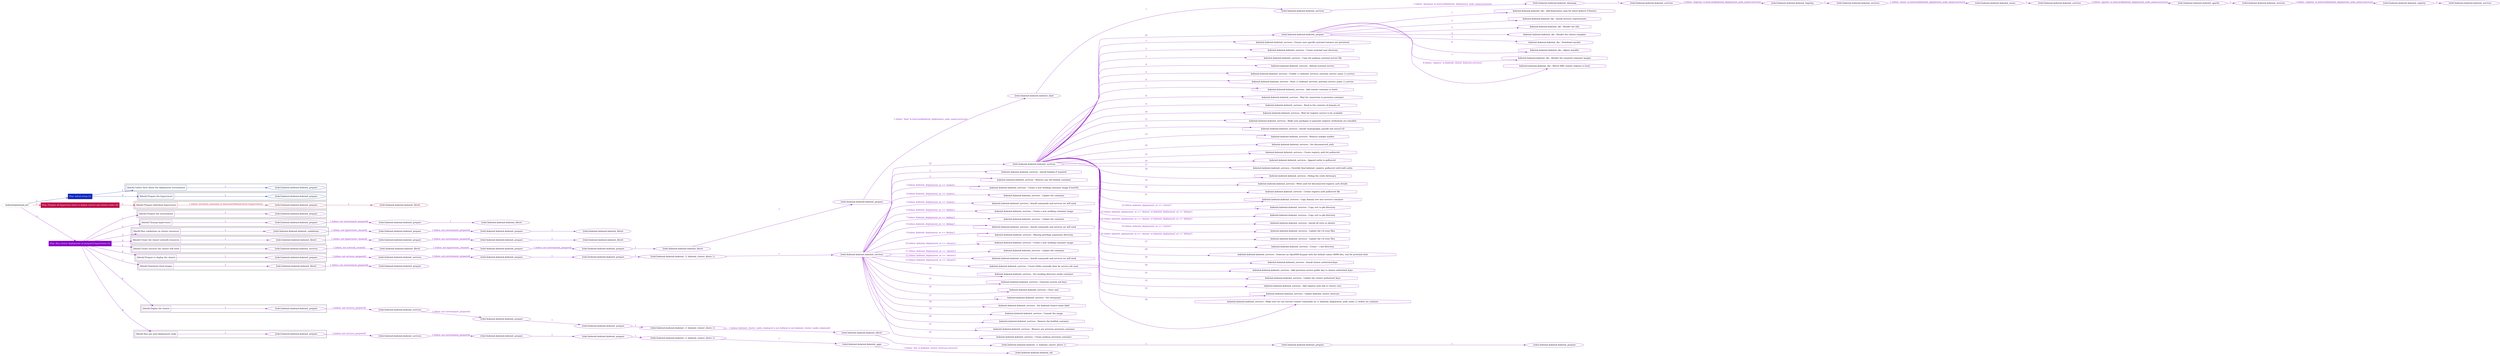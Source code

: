 digraph {
	graph [concentrate=true ordering=in rankdir=LR ratio=fill]
	edge [esep=5 sep=10]
	"kubeinit/playbook.yml" [id=root_node style=dotted]
	play_996ef80d [label="Play: Initial setup (1)" color="#0d28bf" fontcolor="#ffffff" id=play_996ef80d shape=box style=filled tooltip=localhost]
	"kubeinit/playbook.yml" -> play_996ef80d [label="1 " color="#0d28bf" fontcolor="#0d28bf" id=edge_22222d9e labeltooltip="1 " tooltip="1 "]
	subgraph "kubeinit.kubeinit.kubeinit_prepare" {
		role_074a4f89 [label="[role] kubeinit.kubeinit.kubeinit_prepare" color="#0d28bf" id=role_074a4f89 tooltip="kubeinit.kubeinit.kubeinit_prepare"]
	}
	subgraph "kubeinit.kubeinit.kubeinit_prepare" {
		role_c1982f4e [label="[role] kubeinit.kubeinit.kubeinit_prepare" color="#0d28bf" id=role_c1982f4e tooltip="kubeinit.kubeinit.kubeinit_prepare"]
	}
	subgraph "Play: Initial setup (1)" {
		play_996ef80d -> block_102e3449 [label=1 color="#0d28bf" fontcolor="#0d28bf" id=edge_8fbced84 labeltooltip=1 tooltip=1]
		subgraph cluster_block_102e3449 {
			block_102e3449 [label="[block] Gather facts about the deployment environment" color="#0d28bf" id=block_102e3449 labeltooltip="Gather facts about the deployment environment" shape=box tooltip="Gather facts about the deployment environment"]
			block_102e3449 -> role_074a4f89 [label="1 " color="#0d28bf" fontcolor="#0d28bf" id=edge_c100b73c labeltooltip="1 " tooltip="1 "]
		}
		play_996ef80d -> block_f5767206 [label=2 color="#0d28bf" fontcolor="#0d28bf" id=edge_8690a2f6 labeltooltip=2 tooltip=2]
		subgraph cluster_block_f5767206 {
			block_f5767206 [label="[block] Prepare the hypervisors" color="#0d28bf" id=block_f5767206 labeltooltip="Prepare the hypervisors" shape=box tooltip="Prepare the hypervisors"]
			block_f5767206 -> role_c1982f4e [label="1 " color="#0d28bf" fontcolor="#0d28bf" id=edge_710f38c2 labeltooltip="1 " tooltip="1 "]
		}
	}
	play_4f843b12 [label="Play: Prepare all hypervisor hosts to deploy service and cluster nodes (0)" color="#be0e4a" fontcolor="#ffffff" id=play_4f843b12 shape=box style=filled tooltip="Play: Prepare all hypervisor hosts to deploy service and cluster nodes (0)"]
	"kubeinit/playbook.yml" -> play_4f843b12 [label="2 " color="#be0e4a" fontcolor="#be0e4a" id=edge_f1d651cd labeltooltip="2 " tooltip="2 "]
	subgraph "kubeinit.kubeinit.kubeinit_libvirt" {
		role_c26112a1 [label="[role] kubeinit.kubeinit.kubeinit_libvirt" color="#be0e4a" id=role_c26112a1 tooltip="kubeinit.kubeinit.kubeinit_libvirt"]
	}
	subgraph "kubeinit.kubeinit.kubeinit_prepare" {
		role_31b0e1d4 [label="[role] kubeinit.kubeinit.kubeinit_prepare" color="#be0e4a" id=role_31b0e1d4 tooltip="kubeinit.kubeinit.kubeinit_prepare"]
		role_31b0e1d4 -> role_c26112a1 [label="1 " color="#be0e4a" fontcolor="#be0e4a" id=edge_d01e0877 labeltooltip="1 " tooltip="1 "]
	}
	subgraph "Play: Prepare all hypervisor hosts to deploy service and cluster nodes (0)" {
		play_4f843b12 -> block_59ddd9ee [label=1 color="#be0e4a" fontcolor="#be0e4a" id=edge_3bace842 labeltooltip=1 tooltip=1]
		subgraph cluster_block_59ddd9ee {
			block_59ddd9ee [label="[block] Prepare individual hypervisors" color="#be0e4a" id=block_59ddd9ee labeltooltip="Prepare individual hypervisors" shape=box tooltip="Prepare individual hypervisors"]
			block_59ddd9ee -> role_31b0e1d4 [label="1 [when: inventory_hostname in hostvars['kubeinit-facts'].hypervisors]" color="#be0e4a" fontcolor="#be0e4a" id=edge_4ba8232f labeltooltip="1 [when: inventory_hostname in hostvars['kubeinit-facts'].hypervisors]" tooltip="1 [when: inventory_hostname in hostvars['kubeinit-facts'].hypervisors]"]
		}
	}
	play_20fae53b [label="Play: Run cluster deployment on prepared hypervisors (1)" color="#8905c7" fontcolor="#ffffff" id=play_20fae53b shape=box style=filled tooltip=localhost]
	"kubeinit/playbook.yml" -> play_20fae53b [label="3 " color="#8905c7" fontcolor="#8905c7" id=edge_b666fbf4 labeltooltip="3 " tooltip="3 "]
	subgraph "kubeinit.kubeinit.kubeinit_prepare" {
		role_457fac30 [label="[role] kubeinit.kubeinit.kubeinit_prepare" color="#8905c7" id=role_457fac30 tooltip="kubeinit.kubeinit.kubeinit_prepare"]
	}
	subgraph "kubeinit.kubeinit.kubeinit_libvirt" {
		role_cc671633 [label="[role] kubeinit.kubeinit.kubeinit_libvirt" color="#8905c7" id=role_cc671633 tooltip="kubeinit.kubeinit.kubeinit_libvirt"]
	}
	subgraph "kubeinit.kubeinit.kubeinit_prepare" {
		role_d3a8757f [label="[role] kubeinit.kubeinit.kubeinit_prepare" color="#8905c7" id=role_d3a8757f tooltip="kubeinit.kubeinit.kubeinit_prepare"]
		role_d3a8757f -> role_cc671633 [label="1 " color="#8905c7" fontcolor="#8905c7" id=edge_2897b923 labeltooltip="1 " tooltip="1 "]
	}
	subgraph "kubeinit.kubeinit.kubeinit_prepare" {
		role_344c0d09 [label="[role] kubeinit.kubeinit.kubeinit_prepare" color="#8905c7" id=role_344c0d09 tooltip="kubeinit.kubeinit.kubeinit_prepare"]
		role_344c0d09 -> role_d3a8757f [label="1 [when: not environment_prepared]" color="#8905c7" fontcolor="#8905c7" id=edge_bac95d54 labeltooltip="1 [when: not environment_prepared]" tooltip="1 [when: not environment_prepared]"]
	}
	subgraph "kubeinit.kubeinit.kubeinit_libvirt" {
		role_578ed4bd [label="[role] kubeinit.kubeinit.kubeinit_libvirt" color="#8905c7" id=role_578ed4bd tooltip="kubeinit.kubeinit.kubeinit_libvirt"]
	}
	subgraph "kubeinit.kubeinit.kubeinit_prepare" {
		role_eee3be07 [label="[role] kubeinit.kubeinit.kubeinit_prepare" color="#8905c7" id=role_eee3be07 tooltip="kubeinit.kubeinit.kubeinit_prepare"]
		role_eee3be07 -> role_578ed4bd [label="1 " color="#8905c7" fontcolor="#8905c7" id=edge_f0268a24 labeltooltip="1 " tooltip="1 "]
	}
	subgraph "kubeinit.kubeinit.kubeinit_prepare" {
		role_8ae71976 [label="[role] kubeinit.kubeinit.kubeinit_prepare" color="#8905c7" id=role_8ae71976 tooltip="kubeinit.kubeinit.kubeinit_prepare"]
		role_8ae71976 -> role_eee3be07 [label="1 [when: not environment_prepared]" color="#8905c7" fontcolor="#8905c7" id=edge_67a72985 labeltooltip="1 [when: not environment_prepared]" tooltip="1 [when: not environment_prepared]"]
	}
	subgraph "kubeinit.kubeinit.kubeinit_validations" {
		role_773abfdb [label="[role] kubeinit.kubeinit.kubeinit_validations" color="#8905c7" id=role_773abfdb tooltip="kubeinit.kubeinit.kubeinit_validations"]
		role_773abfdb -> role_8ae71976 [label="1 [when: not hypervisors_cleaned]" color="#8905c7" fontcolor="#8905c7" id=edge_e9c76eb0 labeltooltip="1 [when: not hypervisors_cleaned]" tooltip="1 [when: not hypervisors_cleaned]"]
	}
	subgraph "kubeinit.kubeinit.kubeinit_libvirt" {
		role_638fe4df [label="[role] kubeinit.kubeinit.kubeinit_libvirt" color="#8905c7" id=role_638fe4df tooltip="kubeinit.kubeinit.kubeinit_libvirt"]
	}
	subgraph "kubeinit.kubeinit.kubeinit_prepare" {
		role_a489ffb8 [label="[role] kubeinit.kubeinit.kubeinit_prepare" color="#8905c7" id=role_a489ffb8 tooltip="kubeinit.kubeinit.kubeinit_prepare"]
		role_a489ffb8 -> role_638fe4df [label="1 " color="#8905c7" fontcolor="#8905c7" id=edge_4b053b44 labeltooltip="1 " tooltip="1 "]
	}
	subgraph "kubeinit.kubeinit.kubeinit_prepare" {
		role_ad032a65 [label="[role] kubeinit.kubeinit.kubeinit_prepare" color="#8905c7" id=role_ad032a65 tooltip="kubeinit.kubeinit.kubeinit_prepare"]
		role_ad032a65 -> role_a489ffb8 [label="1 [when: not environment_prepared]" color="#8905c7" fontcolor="#8905c7" id=edge_3f6181dc labeltooltip="1 [when: not environment_prepared]" tooltip="1 [when: not environment_prepared]"]
	}
	subgraph "kubeinit.kubeinit.kubeinit_libvirt" {
		role_a6f5c184 [label="[role] kubeinit.kubeinit.kubeinit_libvirt" color="#8905c7" id=role_a6f5c184 tooltip="kubeinit.kubeinit.kubeinit_libvirt"]
		role_a6f5c184 -> role_ad032a65 [label="1 [when: not hypervisors_cleaned]" color="#8905c7" fontcolor="#8905c7" id=edge_e92f03c9 labeltooltip="1 [when: not hypervisors_cleaned]" tooltip="1 [when: not hypervisors_cleaned]"]
	}
	subgraph "kubeinit.kubeinit.kubeinit_services" {
		role_77a078b2 [label="[role] kubeinit.kubeinit.kubeinit_services" color="#8905c7" id=role_77a078b2 tooltip="kubeinit.kubeinit.kubeinit_services"]
	}
	subgraph "kubeinit.kubeinit.kubeinit_registry" {
		role_57d8b6cd [label="[role] kubeinit.kubeinit.kubeinit_registry" color="#8905c7" id=role_57d8b6cd tooltip="kubeinit.kubeinit.kubeinit_registry"]
		role_57d8b6cd -> role_77a078b2 [label="1 " color="#8905c7" fontcolor="#8905c7" id=edge_320ebe06 labeltooltip="1 " tooltip="1 "]
	}
	subgraph "kubeinit.kubeinit.kubeinit_services" {
		role_ec0a5a58 [label="[role] kubeinit.kubeinit.kubeinit_services" color="#8905c7" id=role_ec0a5a58 tooltip="kubeinit.kubeinit.kubeinit_services"]
		role_ec0a5a58 -> role_57d8b6cd [label="1 [when: 'registry' in hostvars[kubeinit_deployment_node_name].services]" color="#8905c7" fontcolor="#8905c7" id=edge_77b8c563 labeltooltip="1 [when: 'registry' in hostvars[kubeinit_deployment_node_name].services]" tooltip="1 [when: 'registry' in hostvars[kubeinit_deployment_node_name].services]"]
	}
	subgraph "kubeinit.kubeinit.kubeinit_apache" {
		role_2112e0fa [label="[role] kubeinit.kubeinit.kubeinit_apache" color="#8905c7" id=role_2112e0fa tooltip="kubeinit.kubeinit.kubeinit_apache"]
		role_2112e0fa -> role_ec0a5a58 [label="1 " color="#8905c7" fontcolor="#8905c7" id=edge_8d1b3348 labeltooltip="1 " tooltip="1 "]
	}
	subgraph "kubeinit.kubeinit.kubeinit_services" {
		role_d70e0fcb [label="[role] kubeinit.kubeinit.kubeinit_services" color="#8905c7" id=role_d70e0fcb tooltip="kubeinit.kubeinit.kubeinit_services"]
		role_d70e0fcb -> role_2112e0fa [label="1 [when: 'apache' in hostvars[kubeinit_deployment_node_name].services]" color="#8905c7" fontcolor="#8905c7" id=edge_f7ee86fd labeltooltip="1 [when: 'apache' in hostvars[kubeinit_deployment_node_name].services]" tooltip="1 [when: 'apache' in hostvars[kubeinit_deployment_node_name].services]"]
	}
	subgraph "kubeinit.kubeinit.kubeinit_nexus" {
		role_461ee874 [label="[role] kubeinit.kubeinit.kubeinit_nexus" color="#8905c7" id=role_461ee874 tooltip="kubeinit.kubeinit.kubeinit_nexus"]
		role_461ee874 -> role_d70e0fcb [label="1 " color="#8905c7" fontcolor="#8905c7" id=edge_778b72ed labeltooltip="1 " tooltip="1 "]
	}
	subgraph "kubeinit.kubeinit.kubeinit_services" {
		role_fbb080d6 [label="[role] kubeinit.kubeinit.kubeinit_services" color="#8905c7" id=role_fbb080d6 tooltip="kubeinit.kubeinit.kubeinit_services"]
		role_fbb080d6 -> role_461ee874 [label="1 [when: 'nexus' in hostvars[kubeinit_deployment_node_name].services]" color="#8905c7" fontcolor="#8905c7" id=edge_099f6c1f labeltooltip="1 [when: 'nexus' in hostvars[kubeinit_deployment_node_name].services]" tooltip="1 [when: 'nexus' in hostvars[kubeinit_deployment_node_name].services]"]
	}
	subgraph "kubeinit.kubeinit.kubeinit_haproxy" {
		role_f022422c [label="[role] kubeinit.kubeinit.kubeinit_haproxy" color="#8905c7" id=role_f022422c tooltip="kubeinit.kubeinit.kubeinit_haproxy"]
		role_f022422c -> role_fbb080d6 [label="1 " color="#8905c7" fontcolor="#8905c7" id=edge_6fcc9070 labeltooltip="1 " tooltip="1 "]
	}
	subgraph "kubeinit.kubeinit.kubeinit_services" {
		role_5c8d26a3 [label="[role] kubeinit.kubeinit.kubeinit_services" color="#8905c7" id=role_5c8d26a3 tooltip="kubeinit.kubeinit.kubeinit_services"]
		role_5c8d26a3 -> role_f022422c [label="1 [when: 'haproxy' in hostvars[kubeinit_deployment_node_name].services]" color="#8905c7" fontcolor="#8905c7" id=edge_753c9a88 labeltooltip="1 [when: 'haproxy' in hostvars[kubeinit_deployment_node_name].services]" tooltip="1 [when: 'haproxy' in hostvars[kubeinit_deployment_node_name].services]"]
	}
	subgraph "kubeinit.kubeinit.kubeinit_dnsmasq" {
		role_bb278a18 [label="[role] kubeinit.kubeinit.kubeinit_dnsmasq" color="#8905c7" id=role_bb278a18 tooltip="kubeinit.kubeinit.kubeinit_dnsmasq"]
		role_bb278a18 -> role_5c8d26a3 [label="1 " color="#8905c7" fontcolor="#8905c7" id=edge_023f6383 labeltooltip="1 " tooltip="1 "]
	}
	subgraph "kubeinit.kubeinit.kubeinit_services" {
		role_b4edbeb9 [label="[role] kubeinit.kubeinit.kubeinit_services" color="#8905c7" id=role_b4edbeb9 tooltip="kubeinit.kubeinit.kubeinit_services"]
		role_b4edbeb9 -> role_bb278a18 [label="1 [when: 'dnsmasq' in hostvars[kubeinit_deployment_node_name].services]" color="#8905c7" fontcolor="#8905c7" id=edge_52ce04ca labeltooltip="1 [when: 'dnsmasq' in hostvars[kubeinit_deployment_node_name].services]" tooltip="1 [when: 'dnsmasq' in hostvars[kubeinit_deployment_node_name].services]"]
	}
	subgraph "kubeinit.kubeinit.kubeinit_bind" {
		role_29f4cd23 [label="[role] kubeinit.kubeinit.kubeinit_bind" color="#8905c7" id=role_29f4cd23 tooltip="kubeinit.kubeinit.kubeinit_bind"]
		role_29f4cd23 -> role_b4edbeb9 [label="1 " color="#8905c7" fontcolor="#8905c7" id=edge_7282ad06 labeltooltip="1 " tooltip="1 "]
	}
	subgraph "kubeinit.kubeinit.kubeinit_prepare" {
		role_40986e58 [label="[role] kubeinit.kubeinit.kubeinit_prepare" color="#8905c7" id=role_40986e58 tooltip="kubeinit.kubeinit.kubeinit_prepare"]
		role_40986e58 -> role_29f4cd23 [label="1 [when: 'bind' in hostvars[kubeinit_deployment_node_name].services]" color="#8905c7" fontcolor="#8905c7" id=edge_bbebbc77 labeltooltip="1 [when: 'bind' in hostvars[kubeinit_deployment_node_name].services]" tooltip="1 [when: 'bind' in hostvars[kubeinit_deployment_node_name].services]"]
	}
	subgraph "kubeinit.kubeinit.kubeinit_libvirt" {
		role_497eb9cc [label="[role] kubeinit.kubeinit.kubeinit_libvirt" color="#8905c7" id=role_497eb9cc tooltip="kubeinit.kubeinit.kubeinit_libvirt"]
		role_497eb9cc -> role_40986e58 [label="1 " color="#8905c7" fontcolor="#8905c7" id=edge_723623b0 labeltooltip="1 " tooltip="1 "]
	}
	subgraph "kubeinit.kubeinit.kubeinit_prepare" {
		role_e8141e51 [label="[role] kubeinit.kubeinit.kubeinit_prepare" color="#8905c7" id=role_e8141e51 tooltip="kubeinit.kubeinit.kubeinit_prepare"]
		role_e8141e51 -> role_497eb9cc [label="1 " color="#8905c7" fontcolor="#8905c7" id=edge_3b41f169 labeltooltip="1 " tooltip="1 "]
	}
	subgraph "kubeinit.kubeinit.kubeinit_prepare" {
		role_636da7d8 [label="[role] kubeinit.kubeinit.kubeinit_prepare" color="#8905c7" id=role_636da7d8 tooltip="kubeinit.kubeinit.kubeinit_prepare"]
		role_636da7d8 -> role_e8141e51 [label="1 [when: not environment_prepared]" color="#8905c7" fontcolor="#8905c7" id=edge_bf27de1a labeltooltip="1 [when: not environment_prepared]" tooltip="1 [when: not environment_prepared]"]
	}
	subgraph "kubeinit.kubeinit.kubeinit_libvirt" {
		role_60d04f12 [label="[role] kubeinit.kubeinit.kubeinit_libvirt" color="#8905c7" id=role_60d04f12 tooltip="kubeinit.kubeinit.kubeinit_libvirt"]
		role_60d04f12 -> role_636da7d8 [label="1 [when: not hypervisors_cleaned]" color="#8905c7" fontcolor="#8905c7" id=edge_abc0fbfc labeltooltip="1 [when: not hypervisors_cleaned]" tooltip="1 [when: not hypervisors_cleaned]"]
	}
	subgraph "kubeinit.kubeinit.kubeinit_services" {
		role_7bbcc460 [label="[role] kubeinit.kubeinit.kubeinit_services" color="#8905c7" id=role_7bbcc460 tooltip="kubeinit.kubeinit.kubeinit_services"]
		role_7bbcc460 -> role_60d04f12 [label="1 [when: not network_created]" color="#8905c7" fontcolor="#8905c7" id=edge_2ce77c85 labeltooltip="1 [when: not network_created]" tooltip="1 [when: not network_created]"]
	}
	subgraph "kubeinit.kubeinit.kubeinit_prepare" {
		role_7813f330 [label="[role] kubeinit.kubeinit.kubeinit_prepare" color="#8905c7" id=role_7813f330 tooltip="kubeinit.kubeinit.kubeinit_prepare"]
		task_a38cfaf6 [label="kubeinit.kubeinit.kubeinit_rke : Add kubernetes repo for latest kubectl (Ubuntu)" color="#8905c7" id=task_a38cfaf6 shape=octagon tooltip="kubeinit.kubeinit.kubeinit_rke : Add kubernetes repo for latest kubectl (Ubuntu)"]
		role_7813f330 -> task_a38cfaf6 [label="1 " color="#8905c7" fontcolor="#8905c7" id=edge_f34088ad labeltooltip="1 " tooltip="1 "]
		task_6dd494b1 [label="kubeinit.kubeinit.kubeinit_rke : Install services requirements" color="#8905c7" id=task_6dd494b1 shape=octagon tooltip="kubeinit.kubeinit.kubeinit_rke : Install services requirements"]
		role_7813f330 -> task_6dd494b1 [label="2 " color="#8905c7" fontcolor="#8905c7" id=edge_2a03d04d labeltooltip="2 " tooltip="2 "]
		task_9717a756 [label="kubeinit.kubeinit.kubeinit_rke : Render net info" color="#8905c7" id=task_9717a756 shape=octagon tooltip="kubeinit.kubeinit.kubeinit_rke : Render net info"]
		role_7813f330 -> task_9717a756 [label="3 " color="#8905c7" fontcolor="#8905c7" id=edge_94bd9017 labeltooltip="3 " tooltip="3 "]
		task_3fed75b9 [label="kubeinit.kubeinit.kubeinit_rke : Render the cluster template" color="#8905c7" id=task_3fed75b9 shape=octagon tooltip="kubeinit.kubeinit.kubeinit_rke : Render the cluster template"]
		role_7813f330 -> task_3fed75b9 [label="4 " color="#8905c7" fontcolor="#8905c7" id=edge_9fea5eb0 labeltooltip="4 " tooltip="4 "]
		task_9eed4be3 [label="kubeinit.kubeinit.kubeinit_rke : Download rancher" color="#8905c7" id=task_9eed4be3 shape=octagon tooltip="kubeinit.kubeinit.kubeinit_rke : Download rancher"]
		role_7813f330 -> task_9eed4be3 [label="5 " color="#8905c7" fontcolor="#8905c7" id=edge_fb84aa8e labeltooltip="5 " tooltip="5 "]
		task_c2c2357d [label="kubeinit.kubeinit.kubeinit_rke : Adjust installer" color="#8905c7" id=task_c2c2357d shape=octagon tooltip="kubeinit.kubeinit.kubeinit_rke : Adjust installer"]
		role_7813f330 -> task_c2c2357d [label="6 " color="#8905c7" fontcolor="#8905c7" id=edge_c9199c85 labeltooltip="6 " tooltip="6 "]
		task_98032f6f [label="kubeinit.kubeinit.kubeinit_rke : Render the required container images" color="#8905c7" id=task_98032f6f shape=octagon tooltip="kubeinit.kubeinit.kubeinit_rke : Render the required container images"]
		role_7813f330 -> task_98032f6f [label="7 " color="#8905c7" fontcolor="#8905c7" id=edge_2becd6c7 labeltooltip="7 " tooltip="7 "]
		task_024db3c9 [label="kubeinit.kubeinit.kubeinit_rke : Mirror RKE remote registry to local" color="#8905c7" id=task_024db3c9 shape=octagon tooltip="kubeinit.kubeinit.kubeinit_rke : Mirror RKE remote registry to local"]
		role_7813f330 -> task_024db3c9 [label="8 [when: 'registry' in kubeinit_cluster_hostvars.services]" color="#8905c7" fontcolor="#8905c7" id=edge_a10e2659 labeltooltip="8 [when: 'registry' in kubeinit_cluster_hostvars.services]" tooltip="8 [when: 'registry' in kubeinit_cluster_hostvars.services]"]
	}
	subgraph "kubeinit.kubeinit.kubeinit_services" {
		role_db1963c6 [label="[role] kubeinit.kubeinit.kubeinit_services" color="#8905c7" id=role_db1963c6 tooltip="kubeinit.kubeinit.kubeinit_services"]
		task_ab460a43 [label="kubeinit.kubeinit.kubeinit_services : Ensure user specific systemd instance are persistent" color="#8905c7" id=task_ab460a43 shape=octagon tooltip="kubeinit.kubeinit.kubeinit_services : Ensure user specific systemd instance are persistent"]
		role_db1963c6 -> task_ab460a43 [label="1 " color="#8905c7" fontcolor="#8905c7" id=edge_e7f15024 labeltooltip="1 " tooltip="1 "]
		task_f31f06fe [label="kubeinit.kubeinit.kubeinit_services : Create systemd user directory" color="#8905c7" id=task_f31f06fe shape=octagon tooltip="kubeinit.kubeinit.kubeinit_services : Create systemd user directory"]
		role_db1963c6 -> task_f31f06fe [label="2 " color="#8905c7" fontcolor="#8905c7" id=edge_ee6e822f labeltooltip="2 " tooltip="2 "]
		task_c890fa29 [label="kubeinit.kubeinit.kubeinit_services : Copy the podman systemd service file" color="#8905c7" id=task_c890fa29 shape=octagon tooltip="kubeinit.kubeinit.kubeinit_services : Copy the podman systemd service file"]
		role_db1963c6 -> task_c890fa29 [label="3 " color="#8905c7" fontcolor="#8905c7" id=edge_ba53e089 labeltooltip="3 " tooltip="3 "]
		task_824577c8 [label="kubeinit.kubeinit.kubeinit_services : Reload systemd service" color="#8905c7" id=task_824577c8 shape=octagon tooltip="kubeinit.kubeinit.kubeinit_services : Reload systemd service"]
		role_db1963c6 -> task_824577c8 [label="4 " color="#8905c7" fontcolor="#8905c7" id=edge_ee02ba34 labeltooltip="4 " tooltip="4 "]
		task_fdd02426 [label="kubeinit.kubeinit.kubeinit_services : Enable {{ kubeinit_services_systemd_service_name }}.service" color="#8905c7" id=task_fdd02426 shape=octagon tooltip="kubeinit.kubeinit.kubeinit_services : Enable {{ kubeinit_services_systemd_service_name }}.service"]
		role_db1963c6 -> task_fdd02426 [label="5 " color="#8905c7" fontcolor="#8905c7" id=edge_276d1252 labeltooltip="5 " tooltip="5 "]
		task_f2a3606b [label="kubeinit.kubeinit.kubeinit_services : Start {{ kubeinit_services_systemd_service_name }}.service" color="#8905c7" id=task_f2a3606b shape=octagon tooltip="kubeinit.kubeinit.kubeinit_services : Start {{ kubeinit_services_systemd_service_name }}.service"]
		role_db1963c6 -> task_f2a3606b [label="6 " color="#8905c7" fontcolor="#8905c7" id=edge_94e4d702 labeltooltip="6 " tooltip="6 "]
		task_0ca2bd3f [label="kubeinit.kubeinit.kubeinit_services : Add remote container to hosts" color="#8905c7" id=task_0ca2bd3f shape=octagon tooltip="kubeinit.kubeinit.kubeinit_services : Add remote container to hosts"]
		role_db1963c6 -> task_0ca2bd3f [label="7 " color="#8905c7" fontcolor="#8905c7" id=edge_4796eed0 labeltooltip="7 " tooltip="7 "]
		task_8aea349a [label="kubeinit.kubeinit.kubeinit_services : Wait for connection to provision container" color="#8905c7" id=task_8aea349a shape=octagon tooltip="kubeinit.kubeinit.kubeinit_services : Wait for connection to provision container"]
		role_db1963c6 -> task_8aea349a [label="8 " color="#8905c7" fontcolor="#8905c7" id=edge_e411c6ac labeltooltip="8 " tooltip="8 "]
		task_b632b2e2 [label="kubeinit.kubeinit.kubeinit_services : Read in the contents of domain.crt" color="#8905c7" id=task_b632b2e2 shape=octagon tooltip="kubeinit.kubeinit.kubeinit_services : Read in the contents of domain.crt"]
		role_db1963c6 -> task_b632b2e2 [label="9 " color="#8905c7" fontcolor="#8905c7" id=edge_c7e8882e labeltooltip="9 " tooltip="9 "]
		task_35ed5747 [label="kubeinit.kubeinit.kubeinit_services : Wait for registry service to be available" color="#8905c7" id=task_35ed5747 shape=octagon tooltip="kubeinit.kubeinit.kubeinit_services : Wait for registry service to be available"]
		role_db1963c6 -> task_35ed5747 [label="10 " color="#8905c7" fontcolor="#8905c7" id=edge_8e9a1d75 labeltooltip="10 " tooltip="10 "]
		task_3d0d215a [label="kubeinit.kubeinit.kubeinit_services : Make sure packages to generate registry credentials are installed" color="#8905c7" id=task_3d0d215a shape=octagon tooltip="kubeinit.kubeinit.kubeinit_services : Make sure packages to generate registry credentials are installed"]
		role_db1963c6 -> task_3d0d215a [label="11 " color="#8905c7" fontcolor="#8905c7" id=edge_c7fa1438 labeltooltip="11 " tooltip="11 "]
		task_570eca26 [label="kubeinit.kubeinit.kubeinit_services : Install cryptography, passlib and nexus3-cli" color="#8905c7" id=task_570eca26 shape=octagon tooltip="kubeinit.kubeinit.kubeinit_services : Install cryptography, passlib and nexus3-cli"]
		role_db1963c6 -> task_570eca26 [label="12 " color="#8905c7" fontcolor="#8905c7" id=edge_51c7c544 labeltooltip="12 " tooltip="12 "]
		task_54446bd7 [label="kubeinit.kubeinit.kubeinit_services : Remove nologin marker" color="#8905c7" id=task_54446bd7 shape=octagon tooltip="kubeinit.kubeinit.kubeinit_services : Remove nologin marker"]
		role_db1963c6 -> task_54446bd7 [label="13 " color="#8905c7" fontcolor="#8905c7" id=edge_3082053b labeltooltip="13 " tooltip="13 "]
		task_4fa35c0a [label="kubeinit.kubeinit.kubeinit_services : Set disconnected_auth" color="#8905c7" id=task_4fa35c0a shape=octagon tooltip="kubeinit.kubeinit.kubeinit_services : Set disconnected_auth"]
		role_db1963c6 -> task_4fa35c0a [label="14 " color="#8905c7" fontcolor="#8905c7" id=edge_b9fcacb9 labeltooltip="14 " tooltip="14 "]
		task_dd88e5f4 [label="kubeinit.kubeinit.kubeinit_services : Create registry auth for pullsecret" color="#8905c7" id=task_dd88e5f4 shape=octagon tooltip="kubeinit.kubeinit.kubeinit_services : Create registry auth for pullsecret"]
		role_db1963c6 -> task_dd88e5f4 [label="15 " color="#8905c7" fontcolor="#8905c7" id=edge_56e30aa2 labeltooltip="15 " tooltip="15 "]
		task_30e63d63 [label="kubeinit.kubeinit.kubeinit_services : Append auths to pullsecret" color="#8905c7" id=task_30e63d63 shape=octagon tooltip="kubeinit.kubeinit.kubeinit_services : Append auths to pullsecret"]
		role_db1963c6 -> task_30e63d63 [label="16 " color="#8905c7" fontcolor="#8905c7" id=edge_5384e3c0 labeltooltip="16 " tooltip="16 "]
		task_422fa2f4 [label="kubeinit.kubeinit.kubeinit_services : Override final kubeinit_registry_pullsecret with both auths" color="#8905c7" id=task_422fa2f4 shape=octagon tooltip="kubeinit.kubeinit.kubeinit_services : Override final kubeinit_registry_pullsecret with both auths"]
		role_db1963c6 -> task_422fa2f4 [label="17 " color="#8905c7" fontcolor="#8905c7" id=edge_f257c72c labeltooltip="17 " tooltip="17 "]
		task_97d40ad9 [label="kubeinit.kubeinit.kubeinit_services : Debug the creds dictionary" color="#8905c7" id=task_97d40ad9 shape=octagon tooltip="kubeinit.kubeinit.kubeinit_services : Debug the creds dictionary"]
		role_db1963c6 -> task_97d40ad9 [label="18 " color="#8905c7" fontcolor="#8905c7" id=edge_00ec0ec6 labeltooltip="18 " tooltip="18 "]
		task_607fa128 [label="kubeinit.kubeinit.kubeinit_services : Write auth for disconnected registry auth details" color="#8905c7" id=task_607fa128 shape=octagon tooltip="kubeinit.kubeinit.kubeinit_services : Write auth for disconnected registry auth details"]
		role_db1963c6 -> task_607fa128 [label="19 " color="#8905c7" fontcolor="#8905c7" id=edge_65db5e32 labeltooltip="19 " tooltip="19 "]
		task_ee4f656e [label="kubeinit.kubeinit.kubeinit_services : Create registry auth pullsecret file" color="#8905c7" id=task_ee4f656e shape=octagon tooltip="kubeinit.kubeinit.kubeinit_services : Create registry auth pullsecret file"]
		role_db1963c6 -> task_ee4f656e [label="20 " color="#8905c7" fontcolor="#8905c7" id=edge_408e056b labeltooltip="20 " tooltip="20 "]
		task_0b709e9b [label="kubeinit.kubeinit.kubeinit_services : Copy domain cert into services container" color="#8905c7" id=task_0b709e9b shape=octagon tooltip="kubeinit.kubeinit.kubeinit_services : Copy domain cert into services container"]
		role_db1963c6 -> task_0b709e9b [label="21 " color="#8905c7" fontcolor="#8905c7" id=edge_254adebd labeltooltip="21 " tooltip="21 "]
		task_27b5a404 [label="kubeinit.kubeinit.kubeinit_services : Copy cert to pki directory" color="#8905c7" id=task_27b5a404 shape=octagon tooltip="kubeinit.kubeinit.kubeinit_services : Copy cert to pki directory"]
		role_db1963c6 -> task_27b5a404 [label="22 [when: kubeinit_deployment_os == 'centos']" color="#8905c7" fontcolor="#8905c7" id=edge_32facc2c labeltooltip="22 [when: kubeinit_deployment_os == 'centos']" tooltip="22 [when: kubeinit_deployment_os == 'centos']"]
		task_9da05762 [label="kubeinit.kubeinit.kubeinit_services : Copy cert to pki directory" color="#8905c7" id=task_9da05762 shape=octagon tooltip="kubeinit.kubeinit.kubeinit_services : Copy cert to pki directory"]
		role_db1963c6 -> task_9da05762 [label="23 [when: kubeinit_deployment_os == 'ubuntu' or kubeinit_deployment_os == 'debian']" color="#8905c7" fontcolor="#8905c7" id=edge_eb2c6961 labeltooltip="23 [when: kubeinit_deployment_os == 'ubuntu' or kubeinit_deployment_os == 'debian']" tooltip="23 [when: kubeinit_deployment_os == 'ubuntu' or kubeinit_deployment_os == 'debian']"]
		task_e6bfeb9e [label="kubeinit.kubeinit.kubeinit_services : Install all certs in ubuntu" color="#8905c7" id=task_e6bfeb9e shape=octagon tooltip="kubeinit.kubeinit.kubeinit_services : Install all certs in ubuntu"]
		role_db1963c6 -> task_e6bfeb9e [label="24 [when: kubeinit_deployment_os == 'ubuntu' or kubeinit_deployment_os == 'debian']" color="#8905c7" fontcolor="#8905c7" id=edge_76c48528 labeltooltip="24 [when: kubeinit_deployment_os == 'ubuntu' or kubeinit_deployment_os == 'debian']" tooltip="24 [when: kubeinit_deployment_os == 'ubuntu' or kubeinit_deployment_os == 'debian']"]
		task_32de11fd [label="kubeinit.kubeinit.kubeinit_services : Update the CA trust files" color="#8905c7" id=task_32de11fd shape=octagon tooltip="kubeinit.kubeinit.kubeinit_services : Update the CA trust files"]
		role_db1963c6 -> task_32de11fd [label="25 [when: kubeinit_deployment_os == 'centos']" color="#8905c7" fontcolor="#8905c7" id=edge_70f02dec labeltooltip="25 [when: kubeinit_deployment_os == 'centos']" tooltip="25 [when: kubeinit_deployment_os == 'centos']"]
		task_d0eb90bb [label="kubeinit.kubeinit.kubeinit_services : Update the CA trust files" color="#8905c7" id=task_d0eb90bb shape=octagon tooltip="kubeinit.kubeinit.kubeinit_services : Update the CA trust files"]
		role_db1963c6 -> task_d0eb90bb [label="26 [when: kubeinit_deployment_os == 'ubuntu' or kubeinit_deployment_os == 'debian']" color="#8905c7" fontcolor="#8905c7" id=edge_4cacbc03 labeltooltip="26 [when: kubeinit_deployment_os == 'ubuntu' or kubeinit_deployment_os == 'debian']" tooltip="26 [when: kubeinit_deployment_os == 'ubuntu' or kubeinit_deployment_os == 'debian']"]
		task_2932ef06 [label="kubeinit.kubeinit.kubeinit_services : Create ~/.ssh directory" color="#8905c7" id=task_2932ef06 shape=octagon tooltip="kubeinit.kubeinit.kubeinit_services : Create ~/.ssh directory"]
		role_db1963c6 -> task_2932ef06 [label="27 " color="#8905c7" fontcolor="#8905c7" id=edge_af6f36e9 labeltooltip="27 " tooltip="27 "]
		task_9426881e [label="kubeinit.kubeinit.kubeinit_services : Generate an OpenSSH keypair with the default values (4096 bits, rsa) for provision host" color="#8905c7" id=task_9426881e shape=octagon tooltip="kubeinit.kubeinit.kubeinit_services : Generate an OpenSSH keypair with the default values (4096 bits, rsa) for provision host"]
		role_db1963c6 -> task_9426881e [label="28 " color="#8905c7" fontcolor="#8905c7" id=edge_62b26fd9 labeltooltip="28 " tooltip="28 "]
		task_ef3a5e24 [label="kubeinit.kubeinit.kubeinit_services : Install cluster authorized keys" color="#8905c7" id=task_ef3a5e24 shape=octagon tooltip="kubeinit.kubeinit.kubeinit_services : Install cluster authorized keys"]
		role_db1963c6 -> task_ef3a5e24 [label="29 " color="#8905c7" fontcolor="#8905c7" id=edge_1e7a74f8 labeltooltip="29 " tooltip="29 "]
		task_f15e1d3a [label="kubeinit.kubeinit.kubeinit_services : Add provision service public key to cluster authorized_keys" color="#8905c7" id=task_f15e1d3a shape=octagon tooltip="kubeinit.kubeinit.kubeinit_services : Add provision service public key to cluster authorized_keys"]
		role_db1963c6 -> task_f15e1d3a [label="30 " color="#8905c7" fontcolor="#8905c7" id=edge_3b428d8c labeltooltip="30 " tooltip="30 "]
		task_2949ab21 [label="kubeinit.kubeinit.kubeinit_services : Update the cluster authorized_keys" color="#8905c7" id=task_2949ab21 shape=octagon tooltip="kubeinit.kubeinit.kubeinit_services : Update the cluster authorized_keys"]
		role_db1963c6 -> task_2949ab21 [label="31 " color="#8905c7" fontcolor="#8905c7" id=edge_9d76fd27 labeltooltip="31 " tooltip="31 "]
		task_422a642f [label="kubeinit.kubeinit.kubeinit_services : Add registry auth info to cluster vars" color="#8905c7" id=task_422a642f shape=octagon tooltip="kubeinit.kubeinit.kubeinit_services : Add registry auth info to cluster vars"]
		role_db1963c6 -> task_422a642f [label="32 " color="#8905c7" fontcolor="#8905c7" id=edge_fb5b2767 labeltooltip="32 " tooltip="32 "]
		task_ef59d41c [label="kubeinit.kubeinit.kubeinit_services : Update kubeinit_cluster_hostvars" color="#8905c7" id=task_ef59d41c shape=octagon tooltip="kubeinit.kubeinit.kubeinit_services : Update kubeinit_cluster_hostvars"]
		role_db1963c6 -> task_ef59d41c [label="33 " color="#8905c7" fontcolor="#8905c7" id=edge_2b11923a labeltooltip="33 " tooltip="33 "]
		task_b72f2869 [label="kubeinit.kubeinit.kubeinit_services : Make sure we can execute remote commands on {{ kubeinit_deployment_node_name }} before we continue" color="#8905c7" id=task_b72f2869 shape=octagon tooltip="kubeinit.kubeinit.kubeinit_services : Make sure we can execute remote commands on {{ kubeinit_deployment_node_name }} before we continue"]
		role_db1963c6 -> task_b72f2869 [label="34 " color="#8905c7" fontcolor="#8905c7" id=edge_856f6711 labeltooltip="34 " tooltip="34 "]
		role_db1963c6 -> role_7813f330 [label="35 " color="#8905c7" fontcolor="#8905c7" id=edge_77adea8d labeltooltip="35 " tooltip="35 "]
	}
	subgraph "kubeinit.kubeinit.kubeinit_services" {
		role_42ab40b4 [label="[role] kubeinit.kubeinit.kubeinit_services" color="#8905c7" id=role_42ab40b4 tooltip="kubeinit.kubeinit.kubeinit_services"]
		task_db2da0d8 [label="kubeinit.kubeinit.kubeinit_services : Install buildah if required" color="#8905c7" id=task_db2da0d8 shape=octagon tooltip="kubeinit.kubeinit.kubeinit_services : Install buildah if required"]
		role_42ab40b4 -> task_db2da0d8 [label="1 " color="#8905c7" fontcolor="#8905c7" id=edge_0aff1889 labeltooltip="1 " tooltip="1 "]
		task_5b3c0190 [label="kubeinit.kubeinit.kubeinit_services : Remove any old buildah container" color="#8905c7" id=task_5b3c0190 shape=octagon tooltip="kubeinit.kubeinit.kubeinit_services : Remove any old buildah container"]
		role_42ab40b4 -> task_5b3c0190 [label="2 " color="#8905c7" fontcolor="#8905c7" id=edge_a151c551 labeltooltip="2 " tooltip="2 "]
		task_1ef09bb4 [label="kubeinit.kubeinit.kubeinit_services : Create a new working container image (CentOS)" color="#8905c7" id=task_1ef09bb4 shape=octagon tooltip="kubeinit.kubeinit.kubeinit_services : Create a new working container image (CentOS)"]
		role_42ab40b4 -> task_1ef09bb4 [label="3 [when: kubeinit_deployment_os == 'centos']" color="#8905c7" fontcolor="#8905c7" id=edge_b95ea195 labeltooltip="3 [when: kubeinit_deployment_os == 'centos']" tooltip="3 [when: kubeinit_deployment_os == 'centos']"]
		task_e3f565f9 [label="kubeinit.kubeinit.kubeinit_services : Update the container" color="#8905c7" id=task_e3f565f9 shape=octagon tooltip="kubeinit.kubeinit.kubeinit_services : Update the container"]
		role_42ab40b4 -> task_e3f565f9 [label="4 [when: kubeinit_deployment_os == 'centos']" color="#8905c7" fontcolor="#8905c7" id=edge_eb640572 labeltooltip="4 [when: kubeinit_deployment_os == 'centos']" tooltip="4 [when: kubeinit_deployment_os == 'centos']"]
		task_58e57435 [label="kubeinit.kubeinit.kubeinit_services : Install commands and services we will need" color="#8905c7" id=task_58e57435 shape=octagon tooltip="kubeinit.kubeinit.kubeinit_services : Install commands and services we will need"]
		role_42ab40b4 -> task_58e57435 [label="5 [when: kubeinit_deployment_os == 'centos']" color="#8905c7" fontcolor="#8905c7" id=edge_9cae7b6a labeltooltip="5 [when: kubeinit_deployment_os == 'centos']" tooltip="5 [when: kubeinit_deployment_os == 'centos']"]
		task_0bddf8df [label="kubeinit.kubeinit.kubeinit_services : Create a new working container image" color="#8905c7" id=task_0bddf8df shape=octagon tooltip="kubeinit.kubeinit.kubeinit_services : Create a new working container image"]
		role_42ab40b4 -> task_0bddf8df [label="6 [when: kubeinit_deployment_os == 'debian']" color="#8905c7" fontcolor="#8905c7" id=edge_4c469fd1 labeltooltip="6 [when: kubeinit_deployment_os == 'debian']" tooltip="6 [when: kubeinit_deployment_os == 'debian']"]
		task_eb05109c [label="kubeinit.kubeinit.kubeinit_services : Update the container" color="#8905c7" id=task_eb05109c shape=octagon tooltip="kubeinit.kubeinit.kubeinit_services : Update the container"]
		role_42ab40b4 -> task_eb05109c [label="7 [when: kubeinit_deployment_os == 'debian']" color="#8905c7" fontcolor="#8905c7" id=edge_c839634d labeltooltip="7 [when: kubeinit_deployment_os == 'debian']" tooltip="7 [when: kubeinit_deployment_os == 'debian']"]
		task_c05ce87d [label="kubeinit.kubeinit.kubeinit_services : Install commands and services we will need" color="#8905c7" id=task_c05ce87d shape=octagon tooltip="kubeinit.kubeinit.kubeinit_services : Install commands and services we will need"]
		role_42ab40b4 -> task_c05ce87d [label="8 [when: kubeinit_deployment_os == 'debian']" color="#8905c7" fontcolor="#8905c7" id=edge_bafbe41a labeltooltip="8 [when: kubeinit_deployment_os == 'debian']" tooltip="8 [when: kubeinit_deployment_os == 'debian']"]
		task_5e3edb0d [label="kubeinit.kubeinit.kubeinit_services : Missing privilege separation directory" color="#8905c7" id=task_5e3edb0d shape=octagon tooltip="kubeinit.kubeinit.kubeinit_services : Missing privilege separation directory"]
		role_42ab40b4 -> task_5e3edb0d [label="9 [when: kubeinit_deployment_os == 'debian']" color="#8905c7" fontcolor="#8905c7" id=edge_38cf73b6 labeltooltip="9 [when: kubeinit_deployment_os == 'debian']" tooltip="9 [when: kubeinit_deployment_os == 'debian']"]
		task_4c0fadba [label="kubeinit.kubeinit.kubeinit_services : Create a new working container image" color="#8905c7" id=task_4c0fadba shape=octagon tooltip="kubeinit.kubeinit.kubeinit_services : Create a new working container image"]
		role_42ab40b4 -> task_4c0fadba [label="10 [when: kubeinit_deployment_os == 'ubuntu']" color="#8905c7" fontcolor="#8905c7" id=edge_7a18459f labeltooltip="10 [when: kubeinit_deployment_os == 'ubuntu']" tooltip="10 [when: kubeinit_deployment_os == 'ubuntu']"]
		task_dab2c4df [label="kubeinit.kubeinit.kubeinit_services : Update the container" color="#8905c7" id=task_dab2c4df shape=octagon tooltip="kubeinit.kubeinit.kubeinit_services : Update the container"]
		role_42ab40b4 -> task_dab2c4df [label="11 [when: kubeinit_deployment_os == 'ubuntu']" color="#8905c7" fontcolor="#8905c7" id=edge_d353ce50 labeltooltip="11 [when: kubeinit_deployment_os == 'ubuntu']" tooltip="11 [when: kubeinit_deployment_os == 'ubuntu']"]
		task_b67afb11 [label="kubeinit.kubeinit.kubeinit_services : Install commands and services we will need" color="#8905c7" id=task_b67afb11 shape=octagon tooltip="kubeinit.kubeinit.kubeinit_services : Install commands and services we will need"]
		role_42ab40b4 -> task_b67afb11 [label="12 [when: kubeinit_deployment_os == 'ubuntu']" color="#8905c7" fontcolor="#8905c7" id=edge_b1b6428e labeltooltip="12 [when: kubeinit_deployment_os == 'ubuntu']" tooltip="12 [when: kubeinit_deployment_os == 'ubuntu']"]
		task_ca836ad5 [label="kubeinit.kubeinit.kubeinit_services : Create folder normally done by service ssh start" color="#8905c7" id=task_ca836ad5 shape=octagon tooltip="kubeinit.kubeinit.kubeinit_services : Create folder normally done by service ssh start"]
		role_42ab40b4 -> task_ca836ad5 [label="13 [when: kubeinit_deployment_os == 'ubuntu']" color="#8905c7" fontcolor="#8905c7" id=edge_c8c0be07 labeltooltip="13 [when: kubeinit_deployment_os == 'ubuntu']" tooltip="13 [when: kubeinit_deployment_os == 'ubuntu']"]
		task_7910acd7 [label="kubeinit.kubeinit.kubeinit_services : Set working directory inside container" color="#8905c7" id=task_7910acd7 shape=octagon tooltip="kubeinit.kubeinit.kubeinit_services : Set working directory inside container"]
		role_42ab40b4 -> task_7910acd7 [label="14 " color="#8905c7" fontcolor="#8905c7" id=edge_3ac1a001 labeltooltip="14 " tooltip="14 "]
		task_0f5a9183 [label="kubeinit.kubeinit.kubeinit_services : Generate system ssh keys" color="#8905c7" id=task_0f5a9183 shape=octagon tooltip="kubeinit.kubeinit.kubeinit_services : Generate system ssh keys"]
		role_42ab40b4 -> task_0f5a9183 [label="15 " color="#8905c7" fontcolor="#8905c7" id=edge_d636e042 labeltooltip="15 " tooltip="15 "]
		task_74964f79 [label="kubeinit.kubeinit.kubeinit_services : Clear cmd" color="#8905c7" id=task_74964f79 shape=octagon tooltip="kubeinit.kubeinit.kubeinit_services : Clear cmd"]
		role_42ab40b4 -> task_74964f79 [label="16 " color="#8905c7" fontcolor="#8905c7" id=edge_0d366f89 labeltooltip="16 " tooltip="16 "]
		task_cfca7894 [label="kubeinit.kubeinit.kubeinit_services : Set entrypoint" color="#8905c7" id=task_cfca7894 shape=octagon tooltip="kubeinit.kubeinit.kubeinit_services : Set entrypoint"]
		role_42ab40b4 -> task_cfca7894 [label="17 " color="#8905c7" fontcolor="#8905c7" id=edge_be24ca2e labeltooltip="17 " tooltip="17 "]
		task_6d2d53d1 [label="kubeinit.kubeinit.kubeinit_services : Set kubeinit-cluster-name label" color="#8905c7" id=task_6d2d53d1 shape=octagon tooltip="kubeinit.kubeinit.kubeinit_services : Set kubeinit-cluster-name label"]
		role_42ab40b4 -> task_6d2d53d1 [label="18 " color="#8905c7" fontcolor="#8905c7" id=edge_41a31cdc labeltooltip="18 " tooltip="18 "]
		task_a7b1e768 [label="kubeinit.kubeinit.kubeinit_services : Commit the image" color="#8905c7" id=task_a7b1e768 shape=octagon tooltip="kubeinit.kubeinit.kubeinit_services : Commit the image"]
		role_42ab40b4 -> task_a7b1e768 [label="19 " color="#8905c7" fontcolor="#8905c7" id=edge_a6631fb7 labeltooltip="19 " tooltip="19 "]
		task_65ce902d [label="kubeinit.kubeinit.kubeinit_services : Remove the buildah container" color="#8905c7" id=task_65ce902d shape=octagon tooltip="kubeinit.kubeinit.kubeinit_services : Remove the buildah container"]
		role_42ab40b4 -> task_65ce902d [label="20 " color="#8905c7" fontcolor="#8905c7" id=edge_be776fd0 labeltooltip="20 " tooltip="20 "]
		task_aee19267 [label="kubeinit.kubeinit.kubeinit_services : Remove any previous provision container" color="#8905c7" id=task_aee19267 shape=octagon tooltip="kubeinit.kubeinit.kubeinit_services : Remove any previous provision container"]
		role_42ab40b4 -> task_aee19267 [label="21 " color="#8905c7" fontcolor="#8905c7" id=edge_dd87f5aa labeltooltip="21 " tooltip="21 "]
		task_24900e69 [label="kubeinit.kubeinit.kubeinit_services : Create podman provision container" color="#8905c7" id=task_24900e69 shape=octagon tooltip="kubeinit.kubeinit.kubeinit_services : Create podman provision container"]
		role_42ab40b4 -> task_24900e69 [label="22 " color="#8905c7" fontcolor="#8905c7" id=edge_4db98edd labeltooltip="22 " tooltip="22 "]
		role_42ab40b4 -> role_db1963c6 [label="23 " color="#8905c7" fontcolor="#8905c7" id=edge_1011e157 labeltooltip="23 " tooltip="23 "]
	}
	subgraph "kubeinit.kubeinit.kubeinit_{{ kubeinit_cluster_distro }}" {
		role_5951391d [label="[role] kubeinit.kubeinit.kubeinit_{{ kubeinit_cluster_distro }}" color="#8905c7" id=role_5951391d tooltip="kubeinit.kubeinit.kubeinit_{{ kubeinit_cluster_distro }}"]
		role_5951391d -> role_42ab40b4 [label="1 " color="#8905c7" fontcolor="#8905c7" id=edge_40edeec6 labeltooltip="1 " tooltip="1 "]
	}
	subgraph "kubeinit.kubeinit.kubeinit_prepare" {
		role_e3a864dc [label="[role] kubeinit.kubeinit.kubeinit_prepare" color="#8905c7" id=role_e3a864dc tooltip="kubeinit.kubeinit.kubeinit_prepare"]
		role_e3a864dc -> role_5951391d [label="1 " color="#8905c7" fontcolor="#8905c7" id=edge_eb70772f labeltooltip="1 " tooltip="1 "]
	}
	subgraph "kubeinit.kubeinit.kubeinit_prepare" {
		role_eac3b221 [label="[role] kubeinit.kubeinit.kubeinit_prepare" color="#8905c7" id=role_eac3b221 tooltip="kubeinit.kubeinit.kubeinit_prepare"]
		role_eac3b221 -> role_e3a864dc [label="1 " color="#8905c7" fontcolor="#8905c7" id=edge_f4daee93 labeltooltip="1 " tooltip="1 "]
	}
	subgraph "kubeinit.kubeinit.kubeinit_services" {
		role_e65dfe10 [label="[role] kubeinit.kubeinit.kubeinit_services" color="#8905c7" id=role_e65dfe10 tooltip="kubeinit.kubeinit.kubeinit_services"]
		role_e65dfe10 -> role_eac3b221 [label="1 [when: not environment_prepared]" color="#8905c7" fontcolor="#8905c7" id=edge_535534a2 labeltooltip="1 [when: not environment_prepared]" tooltip="1 [when: not environment_prepared]"]
	}
	subgraph "kubeinit.kubeinit.kubeinit_prepare" {
		role_5e0228be [label="[role] kubeinit.kubeinit.kubeinit_prepare" color="#8905c7" id=role_5e0228be tooltip="kubeinit.kubeinit.kubeinit_prepare"]
		role_5e0228be -> role_e65dfe10 [label="1 [when: not services_prepared]" color="#8905c7" fontcolor="#8905c7" id=edge_040ddc55 labeltooltip="1 [when: not services_prepared]" tooltip="1 [when: not services_prepared]"]
	}
	subgraph "kubeinit.kubeinit.kubeinit_prepare" {
		role_23c47b58 [label="[role] kubeinit.kubeinit.kubeinit_prepare" color="#8905c7" id=role_23c47b58 tooltip="kubeinit.kubeinit.kubeinit_prepare"]
	}
	subgraph "kubeinit.kubeinit.kubeinit_libvirt" {
		role_03de55b1 [label="[role] kubeinit.kubeinit.kubeinit_libvirt" color="#8905c7" id=role_03de55b1 tooltip="kubeinit.kubeinit.kubeinit_libvirt"]
		role_03de55b1 -> role_23c47b58 [label="1 [when: not environment_prepared]" color="#8905c7" fontcolor="#8905c7" id=edge_5b07a62a labeltooltip="1 [when: not environment_prepared]" tooltip="1 [when: not environment_prepared]"]
	}
	subgraph "kubeinit.kubeinit.kubeinit_prepare" {
		role_b5dec1e2 [label="[role] kubeinit.kubeinit.kubeinit_prepare" color="#8905c7" id=role_b5dec1e2 tooltip="kubeinit.kubeinit.kubeinit_prepare"]
	}
	subgraph "kubeinit.kubeinit.kubeinit_prepare" {
		role_8ee50213 [label="[role] kubeinit.kubeinit.kubeinit_prepare" color="#8905c7" id=role_8ee50213 tooltip="kubeinit.kubeinit.kubeinit_prepare"]
		role_8ee50213 -> role_b5dec1e2 [label="1 " color="#8905c7" fontcolor="#8905c7" id=edge_31c9742e labeltooltip="1 " tooltip="1 "]
	}
	subgraph "kubeinit.kubeinit.kubeinit_{{ kubeinit_cluster_distro }}" {
		role_4cd9192e [label="[role] kubeinit.kubeinit.kubeinit_{{ kubeinit_cluster_distro }}" color="#8905c7" id=role_4cd9192e tooltip="kubeinit.kubeinit.kubeinit_{{ kubeinit_cluster_distro }}"]
		role_4cd9192e -> role_8ee50213 [label="1 " color="#8905c7" fontcolor="#8905c7" id=edge_e2c20698 labeltooltip="1 " tooltip="1 "]
	}
	subgraph "kubeinit.kubeinit.kubeinit_libvirt" {
		role_5fb27e4c [label="[role] kubeinit.kubeinit.kubeinit_libvirt" color="#8905c7" id=role_5fb27e4c tooltip="kubeinit.kubeinit.kubeinit_libvirt"]
		role_5fb27e4c -> role_4cd9192e [label="1 " color="#8905c7" fontcolor="#8905c7" id=edge_afacb919 labeltooltip="1 " tooltip="1 "]
	}
	subgraph "kubeinit.kubeinit.kubeinit_{{ kubeinit_cluster_distro }}" {
		role_421e52ee [label="[role] kubeinit.kubeinit.kubeinit_{{ kubeinit_cluster_distro }}" color="#8905c7" id=role_421e52ee tooltip="kubeinit.kubeinit.kubeinit_{{ kubeinit_cluster_distro }}"]
		role_421e52ee -> role_5fb27e4c [label="1 [when: kubeinit_cluster_nodes_deployed is not defined or not kubeinit_cluster_nodes_deployed]" color="#8905c7" fontcolor="#8905c7" id=edge_a7b54842 labeltooltip="1 [when: kubeinit_cluster_nodes_deployed is not defined or not kubeinit_cluster_nodes_deployed]" tooltip="1 [when: kubeinit_cluster_nodes_deployed is not defined or not kubeinit_cluster_nodes_deployed]"]
	}
	subgraph "kubeinit.kubeinit.kubeinit_prepare" {
		role_13ec15b6 [label="[role] kubeinit.kubeinit.kubeinit_prepare" color="#8905c7" id=role_13ec15b6 tooltip="kubeinit.kubeinit.kubeinit_prepare"]
		role_13ec15b6 -> role_421e52ee [label="1 " color="#8905c7" fontcolor="#8905c7" id=edge_d314242f labeltooltip="1 " tooltip="1 "]
	}
	subgraph "kubeinit.kubeinit.kubeinit_prepare" {
		role_61aef450 [label="[role] kubeinit.kubeinit.kubeinit_prepare" color="#8905c7" id=role_61aef450 tooltip="kubeinit.kubeinit.kubeinit_prepare"]
		role_61aef450 -> role_13ec15b6 [label="1 " color="#8905c7" fontcolor="#8905c7" id=edge_92c83576 labeltooltip="1 " tooltip="1 "]
	}
	subgraph "kubeinit.kubeinit.kubeinit_services" {
		role_15e7d6d5 [label="[role] kubeinit.kubeinit.kubeinit_services" color="#8905c7" id=role_15e7d6d5 tooltip="kubeinit.kubeinit.kubeinit_services"]
		role_15e7d6d5 -> role_61aef450 [label="1 [when: not environment_prepared]" color="#8905c7" fontcolor="#8905c7" id=edge_07cc9549 labeltooltip="1 [when: not environment_prepared]" tooltip="1 [when: not environment_prepared]"]
	}
	subgraph "kubeinit.kubeinit.kubeinit_prepare" {
		role_4d9b3a3f [label="[role] kubeinit.kubeinit.kubeinit_prepare" color="#8905c7" id=role_4d9b3a3f tooltip="kubeinit.kubeinit.kubeinit_prepare"]
		role_4d9b3a3f -> role_15e7d6d5 [label="1 [when: not services_prepared]" color="#8905c7" fontcolor="#8905c7" id=edge_8c99eaa6 labeltooltip="1 [when: not services_prepared]" tooltip="1 [when: not services_prepared]"]
	}
	subgraph "kubeinit.kubeinit.kubeinit_nfs" {
		role_b1fcca0d [label="[role] kubeinit.kubeinit.kubeinit_nfs" color="#8905c7" id=role_b1fcca0d tooltip="kubeinit.kubeinit.kubeinit_nfs"]
	}
	subgraph "kubeinit.kubeinit.kubeinit_apps" {
		role_c9187d8b [label="[role] kubeinit.kubeinit.kubeinit_apps" color="#8905c7" id=role_c9187d8b tooltip="kubeinit.kubeinit.kubeinit_apps"]
		role_c9187d8b -> role_b1fcca0d [label="1 [when: 'nfs' in kubeinit_cluster_hostvars.services]" color="#8905c7" fontcolor="#8905c7" id=edge_c9681cf4 labeltooltip="1 [when: 'nfs' in kubeinit_cluster_hostvars.services]" tooltip="1 [when: 'nfs' in kubeinit_cluster_hostvars.services]"]
	}
	subgraph "kubeinit.kubeinit.kubeinit_{{ kubeinit_cluster_distro }}" {
		role_42ccda30 [label="[role] kubeinit.kubeinit.kubeinit_{{ kubeinit_cluster_distro }}" color="#8905c7" id=role_42ccda30 tooltip="kubeinit.kubeinit.kubeinit_{{ kubeinit_cluster_distro }}"]
		role_42ccda30 -> role_c9187d8b [label="1 " color="#8905c7" fontcolor="#8905c7" id=edge_d27f80c8 labeltooltip="1 " tooltip="1 "]
	}
	subgraph "kubeinit.kubeinit.kubeinit_prepare" {
		role_113ffcdc [label="[role] kubeinit.kubeinit.kubeinit_prepare" color="#8905c7" id=role_113ffcdc tooltip="kubeinit.kubeinit.kubeinit_prepare"]
		role_113ffcdc -> role_42ccda30 [label="1 " color="#8905c7" fontcolor="#8905c7" id=edge_7218f4e2 labeltooltip="1 " tooltip="1 "]
	}
	subgraph "kubeinit.kubeinit.kubeinit_prepare" {
		role_311a993b [label="[role] kubeinit.kubeinit.kubeinit_prepare" color="#8905c7" id=role_311a993b tooltip="kubeinit.kubeinit.kubeinit_prepare"]
		role_311a993b -> role_113ffcdc [label="1 " color="#8905c7" fontcolor="#8905c7" id=edge_b4d96795 labeltooltip="1 " tooltip="1 "]
	}
	subgraph "kubeinit.kubeinit.kubeinit_services" {
		role_522cbe56 [label="[role] kubeinit.kubeinit.kubeinit_services" color="#8905c7" id=role_522cbe56 tooltip="kubeinit.kubeinit.kubeinit_services"]
		role_522cbe56 -> role_311a993b [label="1 [when: not environment_prepared]" color="#8905c7" fontcolor="#8905c7" id=edge_d74857ae labeltooltip="1 [when: not environment_prepared]" tooltip="1 [when: not environment_prepared]"]
	}
	subgraph "kubeinit.kubeinit.kubeinit_prepare" {
		role_fb6e2a81 [label="[role] kubeinit.kubeinit.kubeinit_prepare" color="#8905c7" id=role_fb6e2a81 tooltip="kubeinit.kubeinit.kubeinit_prepare"]
		role_fb6e2a81 -> role_522cbe56 [label="1 [when: not services_prepared]" color="#8905c7" fontcolor="#8905c7" id=edge_d7cfabb4 labeltooltip="1 [when: not services_prepared]" tooltip="1 [when: not services_prepared]"]
	}
	subgraph "Play: Run cluster deployment on prepared hypervisors (1)" {
		play_20fae53b -> block_9458af62 [label=1 color="#8905c7" fontcolor="#8905c7" id=edge_6b49e554 labeltooltip=1 tooltip=1]
		subgraph cluster_block_9458af62 {
			block_9458af62 [label="[block] Prepare the environment" color="#8905c7" id=block_9458af62 labeltooltip="Prepare the environment" shape=box tooltip="Prepare the environment"]
			block_9458af62 -> role_457fac30 [label="1 " color="#8905c7" fontcolor="#8905c7" id=edge_44ff56d1 labeltooltip="1 " tooltip="1 "]
		}
		play_20fae53b -> block_220bfbaf [label=2 color="#8905c7" fontcolor="#8905c7" id=edge_07694003 labeltooltip=2 tooltip=2]
		subgraph cluster_block_220bfbaf {
			block_220bfbaf [label="[block] Cleanup hypervisors" color="#8905c7" id=block_220bfbaf labeltooltip="Cleanup hypervisors" shape=box tooltip="Cleanup hypervisors"]
			block_220bfbaf -> role_344c0d09 [label="1 " color="#8905c7" fontcolor="#8905c7" id=edge_9f13a038 labeltooltip="1 " tooltip="1 "]
		}
		play_20fae53b -> block_cd03cf6d [label=3 color="#8905c7" fontcolor="#8905c7" id=edge_63b67870 labeltooltip=3 tooltip=3]
		subgraph cluster_block_cd03cf6d {
			block_cd03cf6d [label="[block] Run validations on cluster resources" color="#8905c7" id=block_cd03cf6d labeltooltip="Run validations on cluster resources" shape=box tooltip="Run validations on cluster resources"]
			block_cd03cf6d -> role_773abfdb [label="1 " color="#8905c7" fontcolor="#8905c7" id=edge_a3634f93 labeltooltip="1 " tooltip="1 "]
		}
		play_20fae53b -> block_2a519731 [label=4 color="#8905c7" fontcolor="#8905c7" id=edge_9f779f45 labeltooltip=4 tooltip=4]
		subgraph cluster_block_2a519731 {
			block_2a519731 [label="[block] Create the cluster network resources" color="#8905c7" id=block_2a519731 labeltooltip="Create the cluster network resources" shape=box tooltip="Create the cluster network resources"]
			block_2a519731 -> role_a6f5c184 [label="1 " color="#8905c7" fontcolor="#8905c7" id=edge_2601965a labeltooltip="1 " tooltip="1 "]
		}
		play_20fae53b -> block_363d01b9 [label=5 color="#8905c7" fontcolor="#8905c7" id=edge_c02b7dff labeltooltip=5 tooltip=5]
		subgraph cluster_block_363d01b9 {
			block_363d01b9 [label="[block] Create services the cluster will need" color="#8905c7" id=block_363d01b9 labeltooltip="Create services the cluster will need" shape=box tooltip="Create services the cluster will need"]
			block_363d01b9 -> role_7bbcc460 [label="1 " color="#8905c7" fontcolor="#8905c7" id=edge_53d58e41 labeltooltip="1 " tooltip="1 "]
		}
		play_20fae53b -> block_3cab12c6 [label=6 color="#8905c7" fontcolor="#8905c7" id=edge_1c6ead4e labeltooltip=6 tooltip=6]
		subgraph cluster_block_3cab12c6 {
			block_3cab12c6 [label="[block] Prepare to deploy the cluster" color="#8905c7" id=block_3cab12c6 labeltooltip="Prepare to deploy the cluster" shape=box tooltip="Prepare to deploy the cluster"]
			block_3cab12c6 -> role_5e0228be [label="1 " color="#8905c7" fontcolor="#8905c7" id=edge_83dbe984 labeltooltip="1 " tooltip="1 "]
		}
		play_20fae53b -> block_d6a67c26 [label=7 color="#8905c7" fontcolor="#8905c7" id=edge_143e6415 labeltooltip=7 tooltip=7]
		subgraph cluster_block_d6a67c26 {
			block_d6a67c26 [label="[block] Download cloud images" color="#8905c7" id=block_d6a67c26 labeltooltip="Download cloud images" shape=box tooltip="Download cloud images"]
			block_d6a67c26 -> role_03de55b1 [label="1 " color="#8905c7" fontcolor="#8905c7" id=edge_b9ef999b labeltooltip="1 " tooltip="1 "]
		}
		play_20fae53b -> block_f785273a [label=8 color="#8905c7" fontcolor="#8905c7" id=edge_10ecde59 labeltooltip=8 tooltip=8]
		subgraph cluster_block_f785273a {
			block_f785273a [label="[block] Deploy the cluster" color="#8905c7" id=block_f785273a labeltooltip="Deploy the cluster" shape=box tooltip="Deploy the cluster"]
			block_f785273a -> role_4d9b3a3f [label="1 " color="#8905c7" fontcolor="#8905c7" id=edge_ac8580a1 labeltooltip="1 " tooltip="1 "]
		}
		play_20fae53b -> block_7eedb27d [label=9 color="#8905c7" fontcolor="#8905c7" id=edge_a8108961 labeltooltip=9 tooltip=9]
		subgraph cluster_block_7eedb27d {
			block_7eedb27d [label="[block] Run any post-deployment tasks" color="#8905c7" id=block_7eedb27d labeltooltip="Run any post-deployment tasks" shape=box tooltip="Run any post-deployment tasks"]
			block_7eedb27d -> role_fb6e2a81 [label="1 " color="#8905c7" fontcolor="#8905c7" id=edge_6018a52a labeltooltip="1 " tooltip="1 "]
		}
	}
}
